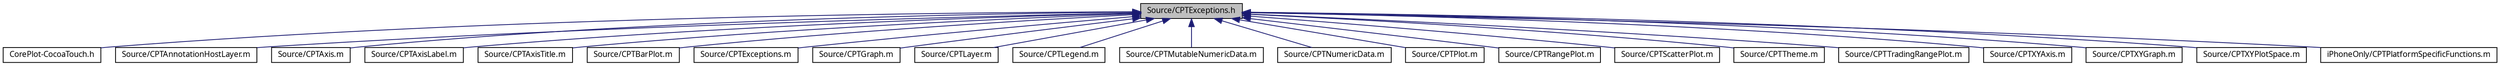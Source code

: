 digraph G
{
  bgcolor="transparent";
  edge [fontname="Lucinda Grande",fontsize="10",labelfontname="Lucinda Grande",labelfontsize="10"];
  node [fontname="Lucinda Grande",fontsize="10",shape=record];
  Node1 [label="Source/CPTExceptions.h",height=0.2,width=0.4,color="black", fillcolor="grey75", style="filled" fontcolor="black"];
  Node1 -> Node2 [dir="back",color="midnightblue",fontsize="10",style="solid",fontname="Lucinda Grande"];
  Node2 [label="CorePlot-CocoaTouch.h",height=0.2,width=0.4,color="black",URL="$_core_plot-_cocoa_touch_8h.html"];
  Node1 -> Node3 [dir="back",color="midnightblue",fontsize="10",style="solid",fontname="Lucinda Grande"];
  Node3 [label="Source/CPTAnnotationHostLayer.m",height=0.2,width=0.4,color="black",URL="$_c_p_t_annotation_host_layer_8m.html"];
  Node1 -> Node4 [dir="back",color="midnightblue",fontsize="10",style="solid",fontname="Lucinda Grande"];
  Node4 [label="Source/CPTAxis.m",height=0.2,width=0.4,color="black",URL="$_c_p_t_axis_8m.html"];
  Node1 -> Node5 [dir="back",color="midnightblue",fontsize="10",style="solid",fontname="Lucinda Grande"];
  Node5 [label="Source/CPTAxisLabel.m",height=0.2,width=0.4,color="black",URL="$_c_p_t_axis_label_8m.html"];
  Node1 -> Node6 [dir="back",color="midnightblue",fontsize="10",style="solid",fontname="Lucinda Grande"];
  Node6 [label="Source/CPTAxisTitle.m",height=0.2,width=0.4,color="black",URL="$_c_p_t_axis_title_8m.html"];
  Node1 -> Node7 [dir="back",color="midnightblue",fontsize="10",style="solid",fontname="Lucinda Grande"];
  Node7 [label="Source/CPTBarPlot.m",height=0.2,width=0.4,color="black",URL="$_c_p_t_bar_plot_8m.html"];
  Node1 -> Node8 [dir="back",color="midnightblue",fontsize="10",style="solid",fontname="Lucinda Grande"];
  Node8 [label="Source/CPTExceptions.m",height=0.2,width=0.4,color="black",URL="$_c_p_t_exceptions_8m.html"];
  Node1 -> Node9 [dir="back",color="midnightblue",fontsize="10",style="solid",fontname="Lucinda Grande"];
  Node9 [label="Source/CPTGraph.m",height=0.2,width=0.4,color="black",URL="$_c_p_t_graph_8m.html"];
  Node1 -> Node10 [dir="back",color="midnightblue",fontsize="10",style="solid",fontname="Lucinda Grande"];
  Node10 [label="Source/CPTLayer.m",height=0.2,width=0.4,color="black",URL="$_c_p_t_layer_8m.html"];
  Node1 -> Node11 [dir="back",color="midnightblue",fontsize="10",style="solid",fontname="Lucinda Grande"];
  Node11 [label="Source/CPTLegend.m",height=0.2,width=0.4,color="black",URL="$_c_p_t_legend_8m.html"];
  Node1 -> Node12 [dir="back",color="midnightblue",fontsize="10",style="solid",fontname="Lucinda Grande"];
  Node12 [label="Source/CPTMutableNumericData.m",height=0.2,width=0.4,color="black",URL="$_c_p_t_mutable_numeric_data_8m.html"];
  Node1 -> Node13 [dir="back",color="midnightblue",fontsize="10",style="solid",fontname="Lucinda Grande"];
  Node13 [label="Source/CPTNumericData.m",height=0.2,width=0.4,color="black",URL="$_c_p_t_numeric_data_8m.html"];
  Node1 -> Node14 [dir="back",color="midnightblue",fontsize="10",style="solid",fontname="Lucinda Grande"];
  Node14 [label="Source/CPTPlot.m",height=0.2,width=0.4,color="black",URL="$_c_p_t_plot_8m.html"];
  Node1 -> Node15 [dir="back",color="midnightblue",fontsize="10",style="solid",fontname="Lucinda Grande"];
  Node15 [label="Source/CPTRangePlot.m",height=0.2,width=0.4,color="black",URL="$_c_p_t_range_plot_8m.html"];
  Node1 -> Node16 [dir="back",color="midnightblue",fontsize="10",style="solid",fontname="Lucinda Grande"];
  Node16 [label="Source/CPTScatterPlot.m",height=0.2,width=0.4,color="black",URL="$_c_p_t_scatter_plot_8m.html"];
  Node1 -> Node17 [dir="back",color="midnightblue",fontsize="10",style="solid",fontname="Lucinda Grande"];
  Node17 [label="Source/CPTTheme.m",height=0.2,width=0.4,color="black",URL="$_c_p_t_theme_8m.html"];
  Node1 -> Node18 [dir="back",color="midnightblue",fontsize="10",style="solid",fontname="Lucinda Grande"];
  Node18 [label="Source/CPTTradingRangePlot.m",height=0.2,width=0.4,color="black",URL="$_c_p_t_trading_range_plot_8m.html"];
  Node1 -> Node19 [dir="back",color="midnightblue",fontsize="10",style="solid",fontname="Lucinda Grande"];
  Node19 [label="Source/CPTXYAxis.m",height=0.2,width=0.4,color="black",URL="$_c_p_t_x_y_axis_8m.html"];
  Node1 -> Node20 [dir="back",color="midnightblue",fontsize="10",style="solid",fontname="Lucinda Grande"];
  Node20 [label="Source/CPTXYGraph.m",height=0.2,width=0.4,color="black",URL="$_c_p_t_x_y_graph_8m.html"];
  Node1 -> Node21 [dir="back",color="midnightblue",fontsize="10",style="solid",fontname="Lucinda Grande"];
  Node21 [label="Source/CPTXYPlotSpace.m",height=0.2,width=0.4,color="black",URL="$_c_p_t_x_y_plot_space_8m.html"];
  Node1 -> Node22 [dir="back",color="midnightblue",fontsize="10",style="solid",fontname="Lucinda Grande"];
  Node22 [label="iPhoneOnly/CPTPlatformSpecificFunctions.m",height=0.2,width=0.4,color="black",URL="$_c_p_t_platform_specific_functions_8m.html"];
}
